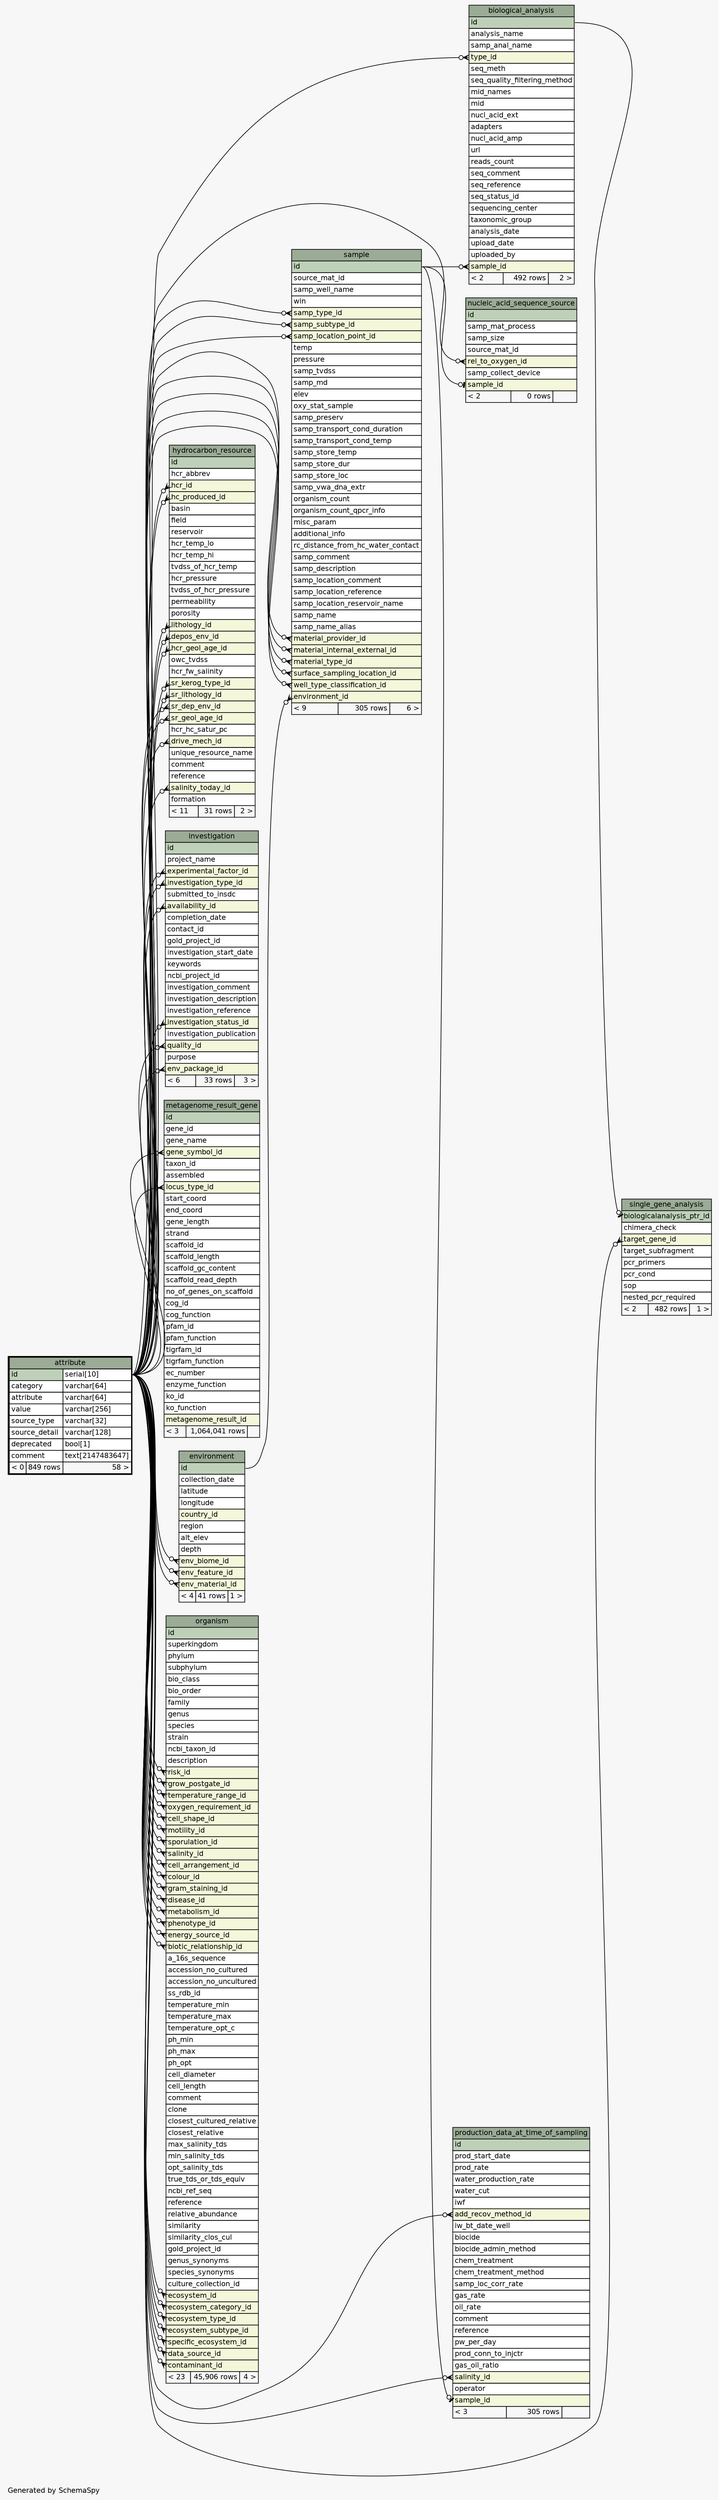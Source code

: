 // dot 2.38.0 on Windows 7 6.1
// SchemaSpy rev 590
digraph "oneDegreeRelationshipsDiagram" {
  graph [
    rankdir="RL"
    bgcolor="#f7f7f7"
    label="\nGenerated by SchemaSpy"
    labeljust="l"
    nodesep="0.18"
    ranksep="0.46"
    fontname="Helvetica"
    fontsize="11"
  ];
  node [
    fontname="Helvetica"
    fontsize="11"
    shape="plaintext"
  ];
  edge [
    arrowsize="0.8"
  ];
  "biological_analysis":"sample_id":w -> "sample":"id":e [arrowhead=none dir=back arrowtail=crowodot];
  "biological_analysis":"type_id":w -> "attribute":"id.type":e [arrowhead=none dir=back arrowtail=crowodot];
  "environment":"env_biome_id":w -> "attribute":"id.type":e [arrowhead=none dir=back arrowtail=crowodot];
  "environment":"env_feature_id":w -> "attribute":"id.type":e [arrowhead=none dir=back arrowtail=crowodot];
  "environment":"env_material_id":w -> "attribute":"id.type":e [arrowhead=none dir=back arrowtail=crowodot];
  "hydrocarbon_resource":"depos_env_id":w -> "attribute":"id.type":e [arrowhead=none dir=back arrowtail=crowodot];
  "hydrocarbon_resource":"drive_mech_id":w -> "attribute":"id.type":e [arrowhead=none dir=back arrowtail=crowodot];
  "hydrocarbon_resource":"hc_produced_id":w -> "attribute":"id.type":e [arrowhead=none dir=back arrowtail=crowodot];
  "hydrocarbon_resource":"hcr_geol_age_id":w -> "attribute":"id.type":e [arrowhead=none dir=back arrowtail=crowodot];
  "hydrocarbon_resource":"hcr_id":w -> "attribute":"id.type":e [arrowhead=none dir=back arrowtail=crowodot];
  "hydrocarbon_resource":"lithology_id":w -> "attribute":"id.type":e [arrowhead=none dir=back arrowtail=crowodot];
  "hydrocarbon_resource":"salinity_today_id":w -> "attribute":"id.type":e [arrowhead=none dir=back arrowtail=crowodot];
  "hydrocarbon_resource":"sr_dep_env_id":w -> "attribute":"id.type":e [arrowhead=none dir=back arrowtail=crowodot];
  "hydrocarbon_resource":"sr_geol_age_id":w -> "attribute":"id.type":e [arrowhead=none dir=back arrowtail=crowodot];
  "hydrocarbon_resource":"sr_kerog_type_id":w -> "attribute":"id.type":e [arrowhead=none dir=back arrowtail=crowodot];
  "hydrocarbon_resource":"sr_lithology_id":w -> "attribute":"id.type":e [arrowhead=none dir=back arrowtail=crowodot];
  "investigation":"availability_id":w -> "attribute":"id.type":e [arrowhead=none dir=back arrowtail=crowodot];
  "investigation":"env_package_id":w -> "attribute":"id.type":e [arrowhead=none dir=back arrowtail=crowodot];
  "investigation":"experimental_factor_id":w -> "attribute":"id.type":e [arrowhead=none dir=back arrowtail=crowodot];
  "investigation":"investigation_status_id":w -> "attribute":"id.type":e [arrowhead=none dir=back arrowtail=crowodot];
  "investigation":"investigation_type_id":w -> "attribute":"id.type":e [arrowhead=none dir=back arrowtail=crowodot];
  "investigation":"quality_id":w -> "attribute":"id.type":e [arrowhead=none dir=back arrowtail=crowodot];
  "metagenome_result_gene":"gene_symbol_id":w -> "attribute":"id.type":e [arrowhead=none dir=back arrowtail=crowodot];
  "metagenome_result_gene":"locus_type_id":w -> "attribute":"id.type":e [arrowhead=none dir=back arrowtail=crowodot];
  "nucleic_acid_sequence_source":"rel_to_oxygen_id":w -> "attribute":"id.type":e [arrowhead=none dir=back arrowtail=crowodot];
  "nucleic_acid_sequence_source":"sample_id":w -> "sample":"id":e [arrowhead=none dir=back arrowtail=teeodot];
  "organism":"biotic_relationship_id":w -> "attribute":"id.type":e [arrowhead=none dir=back arrowtail=crowodot];
  "organism":"cell_arrangement_id":w -> "attribute":"id.type":e [arrowhead=none dir=back arrowtail=crowodot];
  "organism":"cell_shape_id":w -> "attribute":"id.type":e [arrowhead=none dir=back arrowtail=crowodot];
  "organism":"colour_id":w -> "attribute":"id.type":e [arrowhead=none dir=back arrowtail=crowodot];
  "organism":"contaminant_id":w -> "attribute":"id.type":e [arrowhead=none dir=back arrowtail=crowodot];
  "organism":"data_source_id":w -> "attribute":"id.type":e [arrowhead=none dir=back arrowtail=crowodot];
  "organism":"disease_id":w -> "attribute":"id.type":e [arrowhead=none dir=back arrowtail=crowodot];
  "organism":"ecosystem_category_id":w -> "attribute":"id.type":e [arrowhead=none dir=back arrowtail=crowodot];
  "organism":"ecosystem_id":w -> "attribute":"id.type":e [arrowhead=none dir=back arrowtail=crowodot];
  "organism":"ecosystem_subtype_id":w -> "attribute":"id.type":e [arrowhead=none dir=back arrowtail=crowodot];
  "organism":"ecosystem_type_id":w -> "attribute":"id.type":e [arrowhead=none dir=back arrowtail=crowodot];
  "organism":"energy_source_id":w -> "attribute":"id.type":e [arrowhead=none dir=back arrowtail=crowodot];
  "organism":"gram_staining_id":w -> "attribute":"id.type":e [arrowhead=none dir=back arrowtail=crowodot];
  "organism":"grow_postgate_id":w -> "attribute":"id.type":e [arrowhead=none dir=back arrowtail=crowodot];
  "organism":"metabolism_id":w -> "attribute":"id.type":e [arrowhead=none dir=back arrowtail=crowodot];
  "organism":"motility_id":w -> "attribute":"id.type":e [arrowhead=none dir=back arrowtail=crowodot];
  "organism":"oxygen_requirement_id":w -> "attribute":"id.type":e [arrowhead=none dir=back arrowtail=crowodot];
  "organism":"phenotype_id":w -> "attribute":"id.type":e [arrowhead=none dir=back arrowtail=crowodot];
  "organism":"risk_id":w -> "attribute":"id.type":e [arrowhead=none dir=back arrowtail=crowodot];
  "organism":"salinity_id":w -> "attribute":"id.type":e [arrowhead=none dir=back arrowtail=crowodot];
  "organism":"specific_ecosystem_id":w -> "attribute":"id.type":e [arrowhead=none dir=back arrowtail=crowodot];
  "organism":"sporulation_id":w -> "attribute":"id.type":e [arrowhead=none dir=back arrowtail=crowodot];
  "organism":"temperature_range_id":w -> "attribute":"id.type":e [arrowhead=none dir=back arrowtail=crowodot];
  "production_data_at_time_of_sampling":"add_recov_method_id":w -> "attribute":"id.type":e [arrowhead=none dir=back arrowtail=crowodot];
  "production_data_at_time_of_sampling":"salinity_id":w -> "attribute":"id.type":e [arrowhead=none dir=back arrowtail=crowodot];
  "production_data_at_time_of_sampling":"sample_id":w -> "sample":"id":e [arrowhead=none dir=back arrowtail=teeodot];
  "sample":"environment_id":w -> "environment":"id":e [arrowhead=none dir=back arrowtail=crowodot];
  "sample":"material_internal_external_id":w -> "attribute":"id.type":e [arrowhead=none dir=back arrowtail=crowodot];
  "sample":"material_provider_id":w -> "attribute":"id.type":e [arrowhead=none dir=back arrowtail=crowodot];
  "sample":"material_type_id":w -> "attribute":"id.type":e [arrowhead=none dir=back arrowtail=crowodot];
  "sample":"samp_location_point_id":w -> "attribute":"id.type":e [arrowhead=none dir=back arrowtail=crowodot];
  "sample":"samp_subtype_id":w -> "attribute":"id.type":e [arrowhead=none dir=back arrowtail=crowodot];
  "sample":"samp_type_id":w -> "attribute":"id.type":e [arrowhead=none dir=back arrowtail=crowodot];
  "sample":"surface_sampling_location_id":w -> "attribute":"id.type":e [arrowhead=none dir=back arrowtail=crowodot];
  "sample":"well_type_classification_id":w -> "attribute":"id.type":e [arrowhead=none dir=back arrowtail=crowodot];
  "single_gene_analysis":"biologicalanalysis_ptr_id":w -> "biological_analysis":"id":e [arrowhead=none dir=back arrowtail=teeodot];
  "single_gene_analysis":"target_gene_id":w -> "attribute":"id.type":e [arrowhead=none dir=back arrowtail=crowodot];
  "attribute" [
    label=<
    <TABLE BORDER="2" CELLBORDER="1" CELLSPACING="0" BGCOLOR="#ffffff">
      <TR><TD COLSPAN="3" BGCOLOR="#9bab96" ALIGN="CENTER">attribute</TD></TR>
      <TR><TD PORT="id" COLSPAN="2" BGCOLOR="#bed1b8" ALIGN="LEFT">id</TD><TD PORT="id.type" ALIGN="LEFT">serial[10]</TD></TR>
      <TR><TD PORT="category" COLSPAN="2" ALIGN="LEFT">category</TD><TD PORT="category.type" ALIGN="LEFT">varchar[64]</TD></TR>
      <TR><TD PORT="attribute" COLSPAN="2" ALIGN="LEFT">attribute</TD><TD PORT="attribute.type" ALIGN="LEFT">varchar[64]</TD></TR>
      <TR><TD PORT="value" COLSPAN="2" ALIGN="LEFT">value</TD><TD PORT="value.type" ALIGN="LEFT">varchar[256]</TD></TR>
      <TR><TD PORT="source_type" COLSPAN="2" ALIGN="LEFT">source_type</TD><TD PORT="source_type.type" ALIGN="LEFT">varchar[32]</TD></TR>
      <TR><TD PORT="source_detail" COLSPAN="2" ALIGN="LEFT">source_detail</TD><TD PORT="source_detail.type" ALIGN="LEFT">varchar[128]</TD></TR>
      <TR><TD PORT="deprecated" COLSPAN="2" ALIGN="LEFT">deprecated</TD><TD PORT="deprecated.type" ALIGN="LEFT">bool[1]</TD></TR>
      <TR><TD PORT="comment" COLSPAN="2" ALIGN="LEFT">comment</TD><TD PORT="comment.type" ALIGN="LEFT">text[2147483647]</TD></TR>
      <TR><TD ALIGN="LEFT" BGCOLOR="#f7f7f7">&lt; 0</TD><TD ALIGN="RIGHT" BGCOLOR="#f7f7f7">849 rows</TD><TD ALIGN="RIGHT" BGCOLOR="#f7f7f7">58 &gt;</TD></TR>
    </TABLE>>
    URL="attribute.html"
    tooltip="attribute"
  ];
  "biological_analysis" [
    label=<
    <TABLE BORDER="0" CELLBORDER="1" CELLSPACING="0" BGCOLOR="#ffffff">
      <TR><TD COLSPAN="3" BGCOLOR="#9bab96" ALIGN="CENTER">biological_analysis</TD></TR>
      <TR><TD PORT="id" COLSPAN="3" BGCOLOR="#bed1b8" ALIGN="LEFT">id</TD></TR>
      <TR><TD PORT="analysis_name" COLSPAN="3" ALIGN="LEFT">analysis_name</TD></TR>
      <TR><TD PORT="samp_anal_name" COLSPAN="3" ALIGN="LEFT">samp_anal_name</TD></TR>
      <TR><TD PORT="type_id" COLSPAN="3" BGCOLOR="#f4f7da" ALIGN="LEFT">type_id</TD></TR>
      <TR><TD PORT="seq_meth" COLSPAN="3" ALIGN="LEFT">seq_meth</TD></TR>
      <TR><TD PORT="seq_quality_filtering_method" COLSPAN="3" ALIGN="LEFT">seq_quality_filtering_method</TD></TR>
      <TR><TD PORT="mid_names" COLSPAN="3" ALIGN="LEFT">mid_names</TD></TR>
      <TR><TD PORT="mid" COLSPAN="3" ALIGN="LEFT">mid</TD></TR>
      <TR><TD PORT="nucl_acid_ext" COLSPAN="3" ALIGN="LEFT">nucl_acid_ext</TD></TR>
      <TR><TD PORT="adapters" COLSPAN="3" ALIGN="LEFT">adapters</TD></TR>
      <TR><TD PORT="nucl_acid_amp" COLSPAN="3" ALIGN="LEFT">nucl_acid_amp</TD></TR>
      <TR><TD PORT="url" COLSPAN="3" ALIGN="LEFT">url</TD></TR>
      <TR><TD PORT="reads_count" COLSPAN="3" ALIGN="LEFT">reads_count</TD></TR>
      <TR><TD PORT="seq_comment" COLSPAN="3" ALIGN="LEFT">seq_comment</TD></TR>
      <TR><TD PORT="seq_reference" COLSPAN="3" ALIGN="LEFT">seq_reference</TD></TR>
      <TR><TD PORT="seq_status_id" COLSPAN="3" ALIGN="LEFT">seq_status_id</TD></TR>
      <TR><TD PORT="sequencing_center" COLSPAN="3" ALIGN="LEFT">sequencing_center</TD></TR>
      <TR><TD PORT="taxonomic_group" COLSPAN="3" ALIGN="LEFT">taxonomic_group</TD></TR>
      <TR><TD PORT="analysis_date" COLSPAN="3" ALIGN="LEFT">analysis_date</TD></TR>
      <TR><TD PORT="upload_date" COLSPAN="3" ALIGN="LEFT">upload_date</TD></TR>
      <TR><TD PORT="uploaded_by" COLSPAN="3" ALIGN="LEFT">uploaded_by</TD></TR>
      <TR><TD PORT="sample_id" COLSPAN="3" BGCOLOR="#f4f7da" ALIGN="LEFT">sample_id</TD></TR>
      <TR><TD ALIGN="LEFT" BGCOLOR="#f7f7f7">&lt; 2</TD><TD ALIGN="RIGHT" BGCOLOR="#f7f7f7">492 rows</TD><TD ALIGN="RIGHT" BGCOLOR="#f7f7f7">2 &gt;</TD></TR>
    </TABLE>>
    URL="biological_analysis.html"
    tooltip="biological_analysis"
  ];
  "environment" [
    label=<
    <TABLE BORDER="0" CELLBORDER="1" CELLSPACING="0" BGCOLOR="#ffffff">
      <TR><TD COLSPAN="3" BGCOLOR="#9bab96" ALIGN="CENTER">environment</TD></TR>
      <TR><TD PORT="id" COLSPAN="3" BGCOLOR="#bed1b8" ALIGN="LEFT">id</TD></TR>
      <TR><TD PORT="collection_date" COLSPAN="3" ALIGN="LEFT">collection_date</TD></TR>
      <TR><TD PORT="latitude" COLSPAN="3" ALIGN="LEFT">latitude</TD></TR>
      <TR><TD PORT="longitude" COLSPAN="3" ALIGN="LEFT">longitude</TD></TR>
      <TR><TD PORT="country_id" COLSPAN="3" BGCOLOR="#f4f7da" ALIGN="LEFT">country_id</TD></TR>
      <TR><TD PORT="region" COLSPAN="3" ALIGN="LEFT">region</TD></TR>
      <TR><TD PORT="alt_elev" COLSPAN="3" ALIGN="LEFT">alt_elev</TD></TR>
      <TR><TD PORT="depth" COLSPAN="3" ALIGN="LEFT">depth</TD></TR>
      <TR><TD PORT="env_biome_id" COLSPAN="3" BGCOLOR="#f4f7da" ALIGN="LEFT">env_biome_id</TD></TR>
      <TR><TD PORT="env_feature_id" COLSPAN="3" BGCOLOR="#f4f7da" ALIGN="LEFT">env_feature_id</TD></TR>
      <TR><TD PORT="env_material_id" COLSPAN="3" BGCOLOR="#f4f7da" ALIGN="LEFT">env_material_id</TD></TR>
      <TR><TD ALIGN="LEFT" BGCOLOR="#f7f7f7">&lt; 4</TD><TD ALIGN="RIGHT" BGCOLOR="#f7f7f7">41 rows</TD><TD ALIGN="RIGHT" BGCOLOR="#f7f7f7">1 &gt;</TD></TR>
    </TABLE>>
    URL="environment.html"
    tooltip="environment"
  ];
  "hydrocarbon_resource" [
    label=<
    <TABLE BORDER="0" CELLBORDER="1" CELLSPACING="0" BGCOLOR="#ffffff">
      <TR><TD COLSPAN="3" BGCOLOR="#9bab96" ALIGN="CENTER">hydrocarbon_resource</TD></TR>
      <TR><TD PORT="id" COLSPAN="3" BGCOLOR="#bed1b8" ALIGN="LEFT">id</TD></TR>
      <TR><TD PORT="hcr_abbrev" COLSPAN="3" ALIGN="LEFT">hcr_abbrev</TD></TR>
      <TR><TD PORT="hcr_id" COLSPAN="3" BGCOLOR="#f4f7da" ALIGN="LEFT">hcr_id</TD></TR>
      <TR><TD PORT="hc_produced_id" COLSPAN="3" BGCOLOR="#f4f7da" ALIGN="LEFT">hc_produced_id</TD></TR>
      <TR><TD PORT="basin" COLSPAN="3" ALIGN="LEFT">basin</TD></TR>
      <TR><TD PORT="field" COLSPAN="3" ALIGN="LEFT">field</TD></TR>
      <TR><TD PORT="reservoir" COLSPAN="3" ALIGN="LEFT">reservoir</TD></TR>
      <TR><TD PORT="hcr_temp_lo" COLSPAN="3" ALIGN="LEFT">hcr_temp_lo</TD></TR>
      <TR><TD PORT="hcr_temp_hi" COLSPAN="3" ALIGN="LEFT">hcr_temp_hi</TD></TR>
      <TR><TD PORT="tvdss_of_hcr_temp" COLSPAN="3" ALIGN="LEFT">tvdss_of_hcr_temp</TD></TR>
      <TR><TD PORT="hcr_pressure" COLSPAN="3" ALIGN="LEFT">hcr_pressure</TD></TR>
      <TR><TD PORT="tvdss_of_hcr_pressure" COLSPAN="3" ALIGN="LEFT">tvdss_of_hcr_pressure</TD></TR>
      <TR><TD PORT="permeability" COLSPAN="3" ALIGN="LEFT">permeability</TD></TR>
      <TR><TD PORT="porosity" COLSPAN="3" ALIGN="LEFT">porosity</TD></TR>
      <TR><TD PORT="lithology_id" COLSPAN="3" BGCOLOR="#f4f7da" ALIGN="LEFT">lithology_id</TD></TR>
      <TR><TD PORT="depos_env_id" COLSPAN="3" BGCOLOR="#f4f7da" ALIGN="LEFT">depos_env_id</TD></TR>
      <TR><TD PORT="hcr_geol_age_id" COLSPAN="3" BGCOLOR="#f4f7da" ALIGN="LEFT">hcr_geol_age_id</TD></TR>
      <TR><TD PORT="owc_tvdss" COLSPAN="3" ALIGN="LEFT">owc_tvdss</TD></TR>
      <TR><TD PORT="hcr_fw_salinity" COLSPAN="3" ALIGN="LEFT">hcr_fw_salinity</TD></TR>
      <TR><TD PORT="sr_kerog_type_id" COLSPAN="3" BGCOLOR="#f4f7da" ALIGN="LEFT">sr_kerog_type_id</TD></TR>
      <TR><TD PORT="sr_lithology_id" COLSPAN="3" BGCOLOR="#f4f7da" ALIGN="LEFT">sr_lithology_id</TD></TR>
      <TR><TD PORT="sr_dep_env_id" COLSPAN="3" BGCOLOR="#f4f7da" ALIGN="LEFT">sr_dep_env_id</TD></TR>
      <TR><TD PORT="sr_geol_age_id" COLSPAN="3" BGCOLOR="#f4f7da" ALIGN="LEFT">sr_geol_age_id</TD></TR>
      <TR><TD PORT="hcr_hc_satur_pc" COLSPAN="3" ALIGN="LEFT">hcr_hc_satur_pc</TD></TR>
      <TR><TD PORT="drive_mech_id" COLSPAN="3" BGCOLOR="#f4f7da" ALIGN="LEFT">drive_mech_id</TD></TR>
      <TR><TD PORT="unique_resource_name" COLSPAN="3" ALIGN="LEFT">unique_resource_name</TD></TR>
      <TR><TD PORT="comment" COLSPAN="3" ALIGN="LEFT">comment</TD></TR>
      <TR><TD PORT="reference" COLSPAN="3" ALIGN="LEFT">reference</TD></TR>
      <TR><TD PORT="salinity_today_id" COLSPAN="3" BGCOLOR="#f4f7da" ALIGN="LEFT">salinity_today_id</TD></TR>
      <TR><TD PORT="formation" COLSPAN="3" ALIGN="LEFT">formation</TD></TR>
      <TR><TD ALIGN="LEFT" BGCOLOR="#f7f7f7">&lt; 11</TD><TD ALIGN="RIGHT" BGCOLOR="#f7f7f7">31 rows</TD><TD ALIGN="RIGHT" BGCOLOR="#f7f7f7">2 &gt;</TD></TR>
    </TABLE>>
    URL="hydrocarbon_resource.html"
    tooltip="hydrocarbon_resource"
  ];
  "investigation" [
    label=<
    <TABLE BORDER="0" CELLBORDER="1" CELLSPACING="0" BGCOLOR="#ffffff">
      <TR><TD COLSPAN="3" BGCOLOR="#9bab96" ALIGN="CENTER">investigation</TD></TR>
      <TR><TD PORT="id" COLSPAN="3" BGCOLOR="#bed1b8" ALIGN="LEFT">id</TD></TR>
      <TR><TD PORT="project_name" COLSPAN="3" ALIGN="LEFT">project_name</TD></TR>
      <TR><TD PORT="experimental_factor_id" COLSPAN="3" BGCOLOR="#f4f7da" ALIGN="LEFT">experimental_factor_id</TD></TR>
      <TR><TD PORT="investigation_type_id" COLSPAN="3" BGCOLOR="#f4f7da" ALIGN="LEFT">investigation_type_id</TD></TR>
      <TR><TD PORT="submitted_to_insdc" COLSPAN="3" ALIGN="LEFT">submitted_to_insdc</TD></TR>
      <TR><TD PORT="availability_id" COLSPAN="3" BGCOLOR="#f4f7da" ALIGN="LEFT">availability_id</TD></TR>
      <TR><TD PORT="completion_date" COLSPAN="3" ALIGN="LEFT">completion_date</TD></TR>
      <TR><TD PORT="contact_id" COLSPAN="3" ALIGN="LEFT">contact_id</TD></TR>
      <TR><TD PORT="gold_project_id" COLSPAN="3" ALIGN="LEFT">gold_project_id</TD></TR>
      <TR><TD PORT="investigation_start_date" COLSPAN="3" ALIGN="LEFT">investigation_start_date</TD></TR>
      <TR><TD PORT="keywords" COLSPAN="3" ALIGN="LEFT">keywords</TD></TR>
      <TR><TD PORT="ncbi_project_id" COLSPAN="3" ALIGN="LEFT">ncbi_project_id</TD></TR>
      <TR><TD PORT="investigation_comment" COLSPAN="3" ALIGN="LEFT">investigation_comment</TD></TR>
      <TR><TD PORT="investigation_description" COLSPAN="3" ALIGN="LEFT">investigation_description</TD></TR>
      <TR><TD PORT="investigation_reference" COLSPAN="3" ALIGN="LEFT">investigation_reference</TD></TR>
      <TR><TD PORT="investigation_status_id" COLSPAN="3" BGCOLOR="#f4f7da" ALIGN="LEFT">investigation_status_id</TD></TR>
      <TR><TD PORT="investigation_publication" COLSPAN="3" ALIGN="LEFT">investigation_publication</TD></TR>
      <TR><TD PORT="quality_id" COLSPAN="3" BGCOLOR="#f4f7da" ALIGN="LEFT">quality_id</TD></TR>
      <TR><TD PORT="purpose" COLSPAN="3" ALIGN="LEFT">purpose</TD></TR>
      <TR><TD PORT="env_package_id" COLSPAN="3" BGCOLOR="#f4f7da" ALIGN="LEFT">env_package_id</TD></TR>
      <TR><TD ALIGN="LEFT" BGCOLOR="#f7f7f7">&lt; 6</TD><TD ALIGN="RIGHT" BGCOLOR="#f7f7f7">33 rows</TD><TD ALIGN="RIGHT" BGCOLOR="#f7f7f7">3 &gt;</TD></TR>
    </TABLE>>
    URL="investigation.html"
    tooltip="investigation"
  ];
  "metagenome_result_gene" [
    label=<
    <TABLE BORDER="0" CELLBORDER="1" CELLSPACING="0" BGCOLOR="#ffffff">
      <TR><TD COLSPAN="3" BGCOLOR="#9bab96" ALIGN="CENTER">metagenome_result_gene</TD></TR>
      <TR><TD PORT="id" COLSPAN="3" BGCOLOR="#bed1b8" ALIGN="LEFT">id</TD></TR>
      <TR><TD PORT="gene_id" COLSPAN="3" ALIGN="LEFT">gene_id</TD></TR>
      <TR><TD PORT="gene_name" COLSPAN="3" ALIGN="LEFT">gene_name</TD></TR>
      <TR><TD PORT="gene_symbol_id" COLSPAN="3" BGCOLOR="#f4f7da" ALIGN="LEFT">gene_symbol_id</TD></TR>
      <TR><TD PORT="taxon_id" COLSPAN="3" ALIGN="LEFT">taxon_id</TD></TR>
      <TR><TD PORT="assembled" COLSPAN="3" ALIGN="LEFT">assembled</TD></TR>
      <TR><TD PORT="locus_type_id" COLSPAN="3" BGCOLOR="#f4f7da" ALIGN="LEFT">locus_type_id</TD></TR>
      <TR><TD PORT="start_coord" COLSPAN="3" ALIGN="LEFT">start_coord</TD></TR>
      <TR><TD PORT="end_coord" COLSPAN="3" ALIGN="LEFT">end_coord</TD></TR>
      <TR><TD PORT="gene_length" COLSPAN="3" ALIGN="LEFT">gene_length</TD></TR>
      <TR><TD PORT="strand" COLSPAN="3" ALIGN="LEFT">strand</TD></TR>
      <TR><TD PORT="scaffold_id" COLSPAN="3" ALIGN="LEFT">scaffold_id</TD></TR>
      <TR><TD PORT="scaffold_length" COLSPAN="3" ALIGN="LEFT">scaffold_length</TD></TR>
      <TR><TD PORT="scaffold_gc_content" COLSPAN="3" ALIGN="LEFT">scaffold_gc_content</TD></TR>
      <TR><TD PORT="scaffold_read_depth" COLSPAN="3" ALIGN="LEFT">scaffold_read_depth</TD></TR>
      <TR><TD PORT="no_of_genes_on_scaffold" COLSPAN="3" ALIGN="LEFT">no_of_genes_on_scaffold</TD></TR>
      <TR><TD PORT="cog_id" COLSPAN="3" ALIGN="LEFT">cog_id</TD></TR>
      <TR><TD PORT="cog_function" COLSPAN="3" ALIGN="LEFT">cog_function</TD></TR>
      <TR><TD PORT="pfam_id" COLSPAN="3" ALIGN="LEFT">pfam_id</TD></TR>
      <TR><TD PORT="pfam_function" COLSPAN="3" ALIGN="LEFT">pfam_function</TD></TR>
      <TR><TD PORT="tigrfam_id" COLSPAN="3" ALIGN="LEFT">tigrfam_id</TD></TR>
      <TR><TD PORT="tigrfam_function" COLSPAN="3" ALIGN="LEFT">tigrfam_function</TD></TR>
      <TR><TD PORT="ec_number" COLSPAN="3" ALIGN="LEFT">ec_number</TD></TR>
      <TR><TD PORT="enzyme_function" COLSPAN="3" ALIGN="LEFT">enzyme_function</TD></TR>
      <TR><TD PORT="ko_id" COLSPAN="3" ALIGN="LEFT">ko_id</TD></TR>
      <TR><TD PORT="ko_function" COLSPAN="3" ALIGN="LEFT">ko_function</TD></TR>
      <TR><TD PORT="metagenome_result_id" COLSPAN="3" BGCOLOR="#f4f7da" ALIGN="LEFT">metagenome_result_id</TD></TR>
      <TR><TD ALIGN="LEFT" BGCOLOR="#f7f7f7">&lt; 3</TD><TD ALIGN="RIGHT" BGCOLOR="#f7f7f7">1,064,041 rows</TD><TD ALIGN="RIGHT" BGCOLOR="#f7f7f7">  </TD></TR>
    </TABLE>>
    URL="metagenome_result_gene.html"
    tooltip="metagenome_result_gene"
  ];
  "nucleic_acid_sequence_source" [
    label=<
    <TABLE BORDER="0" CELLBORDER="1" CELLSPACING="0" BGCOLOR="#ffffff">
      <TR><TD COLSPAN="3" BGCOLOR="#9bab96" ALIGN="CENTER">nucleic_acid_sequence_source</TD></TR>
      <TR><TD PORT="id" COLSPAN="3" BGCOLOR="#bed1b8" ALIGN="LEFT">id</TD></TR>
      <TR><TD PORT="samp_mat_process" COLSPAN="3" ALIGN="LEFT">samp_mat_process</TD></TR>
      <TR><TD PORT="samp_size" COLSPAN="3" ALIGN="LEFT">samp_size</TD></TR>
      <TR><TD PORT="source_mat_id" COLSPAN="3" ALIGN="LEFT">source_mat_id</TD></TR>
      <TR><TD PORT="rel_to_oxygen_id" COLSPAN="3" BGCOLOR="#f4f7da" ALIGN="LEFT">rel_to_oxygen_id</TD></TR>
      <TR><TD PORT="samp_collect_device" COLSPAN="3" ALIGN="LEFT">samp_collect_device</TD></TR>
      <TR><TD PORT="sample_id" COLSPAN="3" BGCOLOR="#f4f7da" ALIGN="LEFT">sample_id</TD></TR>
      <TR><TD ALIGN="LEFT" BGCOLOR="#f7f7f7">&lt; 2</TD><TD ALIGN="RIGHT" BGCOLOR="#f7f7f7">0 rows</TD><TD ALIGN="RIGHT" BGCOLOR="#f7f7f7">  </TD></TR>
    </TABLE>>
    URL="nucleic_acid_sequence_source.html"
    tooltip="nucleic_acid_sequence_source"
  ];
  "organism" [
    label=<
    <TABLE BORDER="0" CELLBORDER="1" CELLSPACING="0" BGCOLOR="#ffffff">
      <TR><TD COLSPAN="3" BGCOLOR="#9bab96" ALIGN="CENTER">organism</TD></TR>
      <TR><TD PORT="id" COLSPAN="3" BGCOLOR="#bed1b8" ALIGN="LEFT">id</TD></TR>
      <TR><TD PORT="superkingdom" COLSPAN="3" ALIGN="LEFT">superkingdom</TD></TR>
      <TR><TD PORT="phylum" COLSPAN="3" ALIGN="LEFT">phylum</TD></TR>
      <TR><TD PORT="subphylum" COLSPAN="3" ALIGN="LEFT">subphylum</TD></TR>
      <TR><TD PORT="bio_class" COLSPAN="3" ALIGN="LEFT">bio_class</TD></TR>
      <TR><TD PORT="bio_order" COLSPAN="3" ALIGN="LEFT">bio_order</TD></TR>
      <TR><TD PORT="family" COLSPAN="3" ALIGN="LEFT">family</TD></TR>
      <TR><TD PORT="genus" COLSPAN="3" ALIGN="LEFT">genus</TD></TR>
      <TR><TD PORT="species" COLSPAN="3" ALIGN="LEFT">species</TD></TR>
      <TR><TD PORT="strain" COLSPAN="3" ALIGN="LEFT">strain</TD></TR>
      <TR><TD PORT="ncbi_taxon_id" COLSPAN="3" ALIGN="LEFT">ncbi_taxon_id</TD></TR>
      <TR><TD PORT="description" COLSPAN="3" ALIGN="LEFT">description</TD></TR>
      <TR><TD PORT="risk_id" COLSPAN="3" BGCOLOR="#f4f7da" ALIGN="LEFT">risk_id</TD></TR>
      <TR><TD PORT="grow_postgate_id" COLSPAN="3" BGCOLOR="#f4f7da" ALIGN="LEFT">grow_postgate_id</TD></TR>
      <TR><TD PORT="temperature_range_id" COLSPAN="3" BGCOLOR="#f4f7da" ALIGN="LEFT">temperature_range_id</TD></TR>
      <TR><TD PORT="oxygen_requirement_id" COLSPAN="3" BGCOLOR="#f4f7da" ALIGN="LEFT">oxygen_requirement_id</TD></TR>
      <TR><TD PORT="cell_shape_id" COLSPAN="3" BGCOLOR="#f4f7da" ALIGN="LEFT">cell_shape_id</TD></TR>
      <TR><TD PORT="motility_id" COLSPAN="3" BGCOLOR="#f4f7da" ALIGN="LEFT">motility_id</TD></TR>
      <TR><TD PORT="sporulation_id" COLSPAN="3" BGCOLOR="#f4f7da" ALIGN="LEFT">sporulation_id</TD></TR>
      <TR><TD PORT="salinity_id" COLSPAN="3" BGCOLOR="#f4f7da" ALIGN="LEFT">salinity_id</TD></TR>
      <TR><TD PORT="cell_arrangement_id" COLSPAN="3" BGCOLOR="#f4f7da" ALIGN="LEFT">cell_arrangement_id</TD></TR>
      <TR><TD PORT="colour_id" COLSPAN="3" BGCOLOR="#f4f7da" ALIGN="LEFT">colour_id</TD></TR>
      <TR><TD PORT="gram_staining_id" COLSPAN="3" BGCOLOR="#f4f7da" ALIGN="LEFT">gram_staining_id</TD></TR>
      <TR><TD PORT="disease_id" COLSPAN="3" BGCOLOR="#f4f7da" ALIGN="LEFT">disease_id</TD></TR>
      <TR><TD PORT="metabolism_id" COLSPAN="3" BGCOLOR="#f4f7da" ALIGN="LEFT">metabolism_id</TD></TR>
      <TR><TD PORT="phenotype_id" COLSPAN="3" BGCOLOR="#f4f7da" ALIGN="LEFT">phenotype_id</TD></TR>
      <TR><TD PORT="energy_source_id" COLSPAN="3" BGCOLOR="#f4f7da" ALIGN="LEFT">energy_source_id</TD></TR>
      <TR><TD PORT="biotic_relationship_id" COLSPAN="3" BGCOLOR="#f4f7da" ALIGN="LEFT">biotic_relationship_id</TD></TR>
      <TR><TD PORT="a_16s_sequence" COLSPAN="3" ALIGN="LEFT">a_16s_sequence</TD></TR>
      <TR><TD PORT="accession_no_cultured" COLSPAN="3" ALIGN="LEFT">accession_no_cultured</TD></TR>
      <TR><TD PORT="accession_no_uncultured" COLSPAN="3" ALIGN="LEFT">accession_no_uncultured</TD></TR>
      <TR><TD PORT="ss_rdb_id" COLSPAN="3" ALIGN="LEFT">ss_rdb_id</TD></TR>
      <TR><TD PORT="temperature_min" COLSPAN="3" ALIGN="LEFT">temperature_min</TD></TR>
      <TR><TD PORT="temperature_max" COLSPAN="3" ALIGN="LEFT">temperature_max</TD></TR>
      <TR><TD PORT="temperature_opt_c" COLSPAN="3" ALIGN="LEFT">temperature_opt_c</TD></TR>
      <TR><TD PORT="ph_min" COLSPAN="3" ALIGN="LEFT">ph_min</TD></TR>
      <TR><TD PORT="ph_max" COLSPAN="3" ALIGN="LEFT">ph_max</TD></TR>
      <TR><TD PORT="ph_opt" COLSPAN="3" ALIGN="LEFT">ph_opt</TD></TR>
      <TR><TD PORT="cell_diameter" COLSPAN="3" ALIGN="LEFT">cell_diameter</TD></TR>
      <TR><TD PORT="cell_length" COLSPAN="3" ALIGN="LEFT">cell_length</TD></TR>
      <TR><TD PORT="comment" COLSPAN="3" ALIGN="LEFT">comment</TD></TR>
      <TR><TD PORT="clone" COLSPAN="3" ALIGN="LEFT">clone</TD></TR>
      <TR><TD PORT="closest_cultured_relative" COLSPAN="3" ALIGN="LEFT">closest_cultured_relative</TD></TR>
      <TR><TD PORT="closest_relative" COLSPAN="3" ALIGN="LEFT">closest_relative</TD></TR>
      <TR><TD PORT="max_salinity_tds" COLSPAN="3" ALIGN="LEFT">max_salinity_tds</TD></TR>
      <TR><TD PORT="min_salinity_tds" COLSPAN="3" ALIGN="LEFT">min_salinity_tds</TD></TR>
      <TR><TD PORT="opt_salinity_tds" COLSPAN="3" ALIGN="LEFT">opt_salinity_tds</TD></TR>
      <TR><TD PORT="true_tds_or_tds_equiv" COLSPAN="3" ALIGN="LEFT">true_tds_or_tds_equiv</TD></TR>
      <TR><TD PORT="ncbi_ref_seq" COLSPAN="3" ALIGN="LEFT">ncbi_ref_seq</TD></TR>
      <TR><TD PORT="reference" COLSPAN="3" ALIGN="LEFT">reference</TD></TR>
      <TR><TD PORT="relative_abundance" COLSPAN="3" ALIGN="LEFT">relative_abundance</TD></TR>
      <TR><TD PORT="similarity" COLSPAN="3" ALIGN="LEFT">similarity</TD></TR>
      <TR><TD PORT="similarity_clos_cul" COLSPAN="3" ALIGN="LEFT">similarity_clos_cul</TD></TR>
      <TR><TD PORT="gold_project_id" COLSPAN="3" ALIGN="LEFT">gold_project_id</TD></TR>
      <TR><TD PORT="genus_synonyms" COLSPAN="3" ALIGN="LEFT">genus_synonyms</TD></TR>
      <TR><TD PORT="species_synonyms" COLSPAN="3" ALIGN="LEFT">species_synonyms</TD></TR>
      <TR><TD PORT="culture_collection_id" COLSPAN="3" ALIGN="LEFT">culture_collection_id</TD></TR>
      <TR><TD PORT="ecosystem_id" COLSPAN="3" BGCOLOR="#f4f7da" ALIGN="LEFT">ecosystem_id</TD></TR>
      <TR><TD PORT="ecosystem_category_id" COLSPAN="3" BGCOLOR="#f4f7da" ALIGN="LEFT">ecosystem_category_id</TD></TR>
      <TR><TD PORT="ecosystem_type_id" COLSPAN="3" BGCOLOR="#f4f7da" ALIGN="LEFT">ecosystem_type_id</TD></TR>
      <TR><TD PORT="ecosystem_subtype_id" COLSPAN="3" BGCOLOR="#f4f7da" ALIGN="LEFT">ecosystem_subtype_id</TD></TR>
      <TR><TD PORT="specific_ecosystem_id" COLSPAN="3" BGCOLOR="#f4f7da" ALIGN="LEFT">specific_ecosystem_id</TD></TR>
      <TR><TD PORT="data_source_id" COLSPAN="3" BGCOLOR="#f4f7da" ALIGN="LEFT">data_source_id</TD></TR>
      <TR><TD PORT="contaminant_id" COLSPAN="3" BGCOLOR="#f4f7da" ALIGN="LEFT">contaminant_id</TD></TR>
      <TR><TD ALIGN="LEFT" BGCOLOR="#f7f7f7">&lt; 23</TD><TD ALIGN="RIGHT" BGCOLOR="#f7f7f7">45,906 rows</TD><TD ALIGN="RIGHT" BGCOLOR="#f7f7f7">4 &gt;</TD></TR>
    </TABLE>>
    URL="organism.html"
    tooltip="organism"
  ];
  "production_data_at_time_of_sampling" [
    label=<
    <TABLE BORDER="0" CELLBORDER="1" CELLSPACING="0" BGCOLOR="#ffffff">
      <TR><TD COLSPAN="3" BGCOLOR="#9bab96" ALIGN="CENTER">production_data_at_time_of_sampling</TD></TR>
      <TR><TD PORT="id" COLSPAN="3" BGCOLOR="#bed1b8" ALIGN="LEFT">id</TD></TR>
      <TR><TD PORT="prod_start_date" COLSPAN="3" ALIGN="LEFT">prod_start_date</TD></TR>
      <TR><TD PORT="prod_rate" COLSPAN="3" ALIGN="LEFT">prod_rate</TD></TR>
      <TR><TD PORT="water_production_rate" COLSPAN="3" ALIGN="LEFT">water_production_rate</TD></TR>
      <TR><TD PORT="water_cut" COLSPAN="3" ALIGN="LEFT">water_cut</TD></TR>
      <TR><TD PORT="iwf" COLSPAN="3" ALIGN="LEFT">iwf</TD></TR>
      <TR><TD PORT="add_recov_method_id" COLSPAN="3" BGCOLOR="#f4f7da" ALIGN="LEFT">add_recov_method_id</TD></TR>
      <TR><TD PORT="iw_bt_date_well" COLSPAN="3" ALIGN="LEFT">iw_bt_date_well</TD></TR>
      <TR><TD PORT="biocide" COLSPAN="3" ALIGN="LEFT">biocide</TD></TR>
      <TR><TD PORT="biocide_admin_method" COLSPAN="3" ALIGN="LEFT">biocide_admin_method</TD></TR>
      <TR><TD PORT="chem_treatment" COLSPAN="3" ALIGN="LEFT">chem_treatment</TD></TR>
      <TR><TD PORT="chem_treatment_method" COLSPAN="3" ALIGN="LEFT">chem_treatment_method</TD></TR>
      <TR><TD PORT="samp_loc_corr_rate" COLSPAN="3" ALIGN="LEFT">samp_loc_corr_rate</TD></TR>
      <TR><TD PORT="gas_rate" COLSPAN="3" ALIGN="LEFT">gas_rate</TD></TR>
      <TR><TD PORT="oil_rate" COLSPAN="3" ALIGN="LEFT">oil_rate</TD></TR>
      <TR><TD PORT="comment" COLSPAN="3" ALIGN="LEFT">comment</TD></TR>
      <TR><TD PORT="reference" COLSPAN="3" ALIGN="LEFT">reference</TD></TR>
      <TR><TD PORT="pw_per_day" COLSPAN="3" ALIGN="LEFT">pw_per_day</TD></TR>
      <TR><TD PORT="prod_conn_to_injctr" COLSPAN="3" ALIGN="LEFT">prod_conn_to_injctr</TD></TR>
      <TR><TD PORT="gas_oil_ratio" COLSPAN="3" ALIGN="LEFT">gas_oil_ratio</TD></TR>
      <TR><TD PORT="salinity_id" COLSPAN="3" BGCOLOR="#f4f7da" ALIGN="LEFT">salinity_id</TD></TR>
      <TR><TD PORT="operator" COLSPAN="3" ALIGN="LEFT">operator</TD></TR>
      <TR><TD PORT="sample_id" COLSPAN="3" BGCOLOR="#f4f7da" ALIGN="LEFT">sample_id</TD></TR>
      <TR><TD ALIGN="LEFT" BGCOLOR="#f7f7f7">&lt; 3</TD><TD ALIGN="RIGHT" BGCOLOR="#f7f7f7">305 rows</TD><TD ALIGN="RIGHT" BGCOLOR="#f7f7f7">  </TD></TR>
    </TABLE>>
    URL="production_data_at_time_of_sampling.html"
    tooltip="production_data_at_time_of_sampling"
  ];
  "sample" [
    label=<
    <TABLE BORDER="0" CELLBORDER="1" CELLSPACING="0" BGCOLOR="#ffffff">
      <TR><TD COLSPAN="3" BGCOLOR="#9bab96" ALIGN="CENTER">sample</TD></TR>
      <TR><TD PORT="id" COLSPAN="3" BGCOLOR="#bed1b8" ALIGN="LEFT">id</TD></TR>
      <TR><TD PORT="source_mat_id" COLSPAN="3" ALIGN="LEFT">source_mat_id</TD></TR>
      <TR><TD PORT="samp_well_name" COLSPAN="3" ALIGN="LEFT">samp_well_name</TD></TR>
      <TR><TD PORT="win" COLSPAN="3" ALIGN="LEFT">win</TD></TR>
      <TR><TD PORT="samp_type_id" COLSPAN="3" BGCOLOR="#f4f7da" ALIGN="LEFT">samp_type_id</TD></TR>
      <TR><TD PORT="samp_subtype_id" COLSPAN="3" BGCOLOR="#f4f7da" ALIGN="LEFT">samp_subtype_id</TD></TR>
      <TR><TD PORT="samp_location_point_id" COLSPAN="3" BGCOLOR="#f4f7da" ALIGN="LEFT">samp_location_point_id</TD></TR>
      <TR><TD PORT="temp" COLSPAN="3" ALIGN="LEFT">temp</TD></TR>
      <TR><TD PORT="pressure" COLSPAN="3" ALIGN="LEFT">pressure</TD></TR>
      <TR><TD PORT="samp_tvdss" COLSPAN="3" ALIGN="LEFT">samp_tvdss</TD></TR>
      <TR><TD PORT="samp_md" COLSPAN="3" ALIGN="LEFT">samp_md</TD></TR>
      <TR><TD PORT="elev" COLSPAN="3" ALIGN="LEFT">elev</TD></TR>
      <TR><TD PORT="oxy_stat_sample" COLSPAN="3" ALIGN="LEFT">oxy_stat_sample</TD></TR>
      <TR><TD PORT="samp_preserv" COLSPAN="3" ALIGN="LEFT">samp_preserv</TD></TR>
      <TR><TD PORT="samp_transport_cond_duration" COLSPAN="3" ALIGN="LEFT">samp_transport_cond_duration</TD></TR>
      <TR><TD PORT="samp_transport_cond_temp" COLSPAN="3" ALIGN="LEFT">samp_transport_cond_temp</TD></TR>
      <TR><TD PORT="samp_store_temp" COLSPAN="3" ALIGN="LEFT">samp_store_temp</TD></TR>
      <TR><TD PORT="samp_store_dur" COLSPAN="3" ALIGN="LEFT">samp_store_dur</TD></TR>
      <TR><TD PORT="samp_store_loc" COLSPAN="3" ALIGN="LEFT">samp_store_loc</TD></TR>
      <TR><TD PORT="samp_vwa_dna_extr" COLSPAN="3" ALIGN="LEFT">samp_vwa_dna_extr</TD></TR>
      <TR><TD PORT="organism_count" COLSPAN="3" ALIGN="LEFT">organism_count</TD></TR>
      <TR><TD PORT="organism_count_qpcr_info" COLSPAN="3" ALIGN="LEFT">organism_count_qpcr_info</TD></TR>
      <TR><TD PORT="misc_param" COLSPAN="3" ALIGN="LEFT">misc_param</TD></TR>
      <TR><TD PORT="additional_info" COLSPAN="3" ALIGN="LEFT">additional_info</TD></TR>
      <TR><TD PORT="rc_distance_from_hc_water_contact" COLSPAN="3" ALIGN="LEFT">rc_distance_from_hc_water_contact</TD></TR>
      <TR><TD PORT="samp_comment" COLSPAN="3" ALIGN="LEFT">samp_comment</TD></TR>
      <TR><TD PORT="samp_description" COLSPAN="3" ALIGN="LEFT">samp_description</TD></TR>
      <TR><TD PORT="samp_location_comment" COLSPAN="3" ALIGN="LEFT">samp_location_comment</TD></TR>
      <TR><TD PORT="samp_location_reference" COLSPAN="3" ALIGN="LEFT">samp_location_reference</TD></TR>
      <TR><TD PORT="samp_location_reservoir_name" COLSPAN="3" ALIGN="LEFT">samp_location_reservoir_name</TD></TR>
      <TR><TD PORT="samp_name" COLSPAN="3" ALIGN="LEFT">samp_name</TD></TR>
      <TR><TD PORT="samp_name_alias" COLSPAN="3" ALIGN="LEFT">samp_name_alias</TD></TR>
      <TR><TD PORT="material_provider_id" COLSPAN="3" BGCOLOR="#f4f7da" ALIGN="LEFT">material_provider_id</TD></TR>
      <TR><TD PORT="material_internal_external_id" COLSPAN="3" BGCOLOR="#f4f7da" ALIGN="LEFT">material_internal_external_id</TD></TR>
      <TR><TD PORT="material_type_id" COLSPAN="3" BGCOLOR="#f4f7da" ALIGN="LEFT">material_type_id</TD></TR>
      <TR><TD PORT="surface_sampling_location_id" COLSPAN="3" BGCOLOR="#f4f7da" ALIGN="LEFT">surface_sampling_location_id</TD></TR>
      <TR><TD PORT="well_type_classification_id" COLSPAN="3" BGCOLOR="#f4f7da" ALIGN="LEFT">well_type_classification_id</TD></TR>
      <TR><TD PORT="environment_id" COLSPAN="3" BGCOLOR="#f4f7da" ALIGN="LEFT">environment_id</TD></TR>
      <TR><TD ALIGN="LEFT" BGCOLOR="#f7f7f7">&lt; 9</TD><TD ALIGN="RIGHT" BGCOLOR="#f7f7f7">305 rows</TD><TD ALIGN="RIGHT" BGCOLOR="#f7f7f7">6 &gt;</TD></TR>
    </TABLE>>
    URL="sample.html"
    tooltip="sample"
  ];
  "single_gene_analysis" [
    label=<
    <TABLE BORDER="0" CELLBORDER="1" CELLSPACING="0" BGCOLOR="#ffffff">
      <TR><TD COLSPAN="3" BGCOLOR="#9bab96" ALIGN="CENTER">single_gene_analysis</TD></TR>
      <TR><TD PORT="biologicalanalysis_ptr_id" COLSPAN="3" BGCOLOR="#bed1b8" ALIGN="LEFT">biologicalanalysis_ptr_id</TD></TR>
      <TR><TD PORT="chimera_check" COLSPAN="3" ALIGN="LEFT">chimera_check</TD></TR>
      <TR><TD PORT="target_gene_id" COLSPAN="3" BGCOLOR="#f4f7da" ALIGN="LEFT">target_gene_id</TD></TR>
      <TR><TD PORT="target_subfragment" COLSPAN="3" ALIGN="LEFT">target_subfragment</TD></TR>
      <TR><TD PORT="pcr_primers" COLSPAN="3" ALIGN="LEFT">pcr_primers</TD></TR>
      <TR><TD PORT="pcr_cond" COLSPAN="3" ALIGN="LEFT">pcr_cond</TD></TR>
      <TR><TD PORT="sop" COLSPAN="3" ALIGN="LEFT">sop</TD></TR>
      <TR><TD PORT="nested_pcr_required" COLSPAN="3" ALIGN="LEFT">nested_pcr_required</TD></TR>
      <TR><TD ALIGN="LEFT" BGCOLOR="#f7f7f7">&lt; 2</TD><TD ALIGN="RIGHT" BGCOLOR="#f7f7f7">482 rows</TD><TD ALIGN="RIGHT" BGCOLOR="#f7f7f7">1 &gt;</TD></TR>
    </TABLE>>
    URL="single_gene_analysis.html"
    tooltip="single_gene_analysis"
  ];
}
